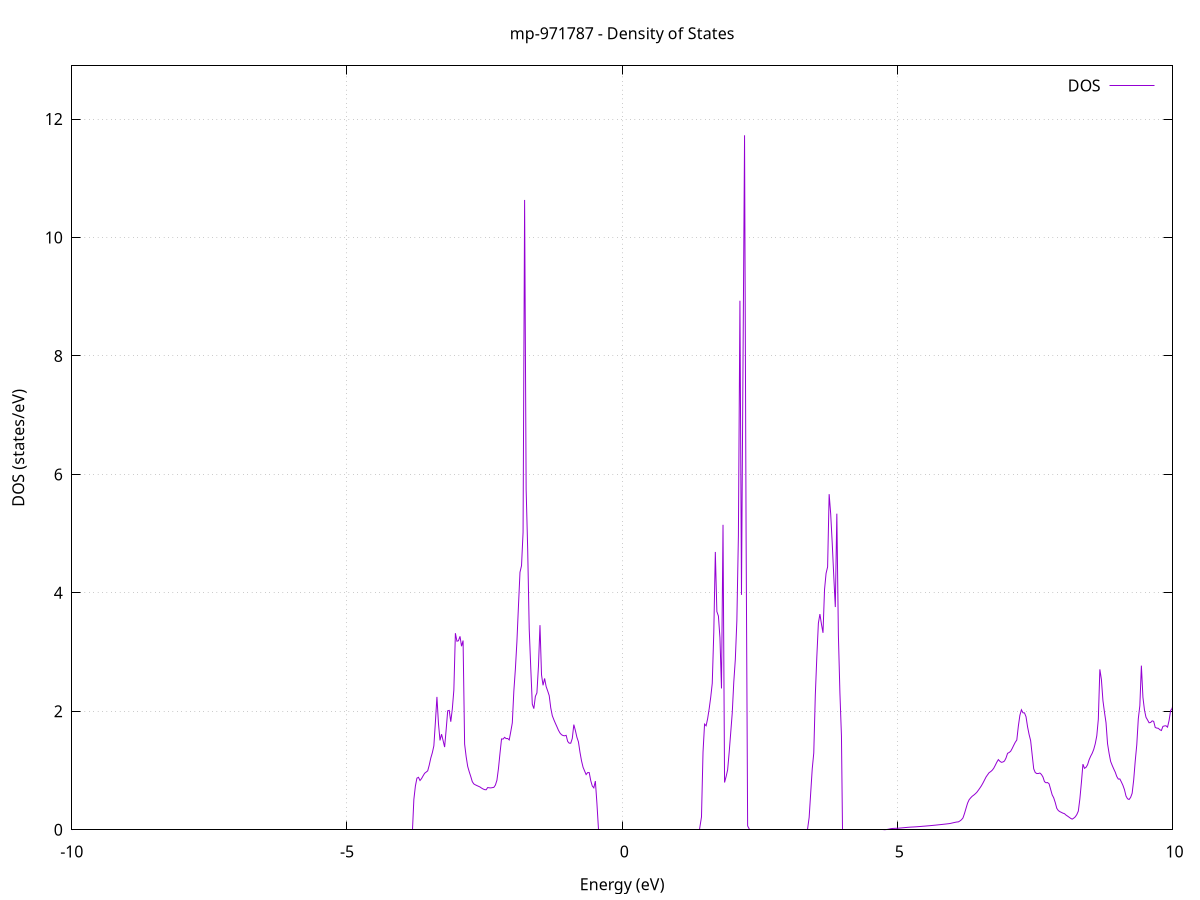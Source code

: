 set title 'mp-971787 - Density of States'
set xlabel 'Energy (eV)'
set ylabel 'DOS (states/eV)'
set grid
set xrange [-10:10]
set yrange [0:12.898]
set xzeroaxis lt -1
set terminal png size 800,600
set output 'mp-971787_dos_gnuplot.png'
plot '-' using 1:2 with lines title 'DOS'
-38.886700 0.000000
-38.858800 0.000000
-38.830800 0.000000
-38.802900 0.000000
-38.774900 0.000000
-38.747000 0.000000
-38.719000 0.000000
-38.691100 0.000000
-38.663100 0.000000
-38.635200 0.000000
-38.607200 0.000000
-38.579300 0.000000
-38.551300 0.000000
-38.523400 0.000000
-38.495400 0.000000
-38.467500 0.000000
-38.439500 0.000000
-38.411600 0.000000
-38.383600 0.000000
-38.355700 0.000000
-38.327800 0.000000
-38.299800 0.000000
-38.271900 0.000000
-38.243900 0.000000
-38.216000 0.000000
-38.188000 0.000000
-38.160100 0.000000
-38.132100 0.000000
-38.104200 0.000000
-38.076200 0.000000
-38.048300 0.000000
-38.020300 0.000000
-37.992400 0.000000
-37.964400 0.000000
-37.936500 0.000000
-37.908500 0.000000
-37.880600 0.000000
-37.852600 0.000000
-37.824700 0.000000
-37.796700 0.000000
-37.768800 0.000000
-37.740900 0.000000
-37.712900 0.000000
-37.685000 0.000000
-37.657000 0.000000
-37.629100 0.000000
-37.601100 0.000000
-37.573200 0.000000
-37.545200 0.000000
-37.517300 0.000000
-37.489300 0.000000
-37.461400 0.000000
-37.433400 0.000000
-37.405500 0.000000
-37.377500 0.000000
-37.349600 0.000000
-37.321600 0.000000
-37.293700 0.000000
-37.265700 0.000000
-37.237800 0.000000
-37.209800 0.000000
-37.181900 0.000000
-37.154000 0.000000
-37.126000 0.000000
-37.098100 0.000000
-37.070100 0.000000
-37.042200 0.000000
-37.014200 0.000000
-36.986300 0.000000
-36.958300 0.000000
-36.930400 0.000000
-36.902400 0.000000
-36.874500 0.000000
-36.846500 0.000000
-36.818600 0.000000
-36.790600 0.000000
-36.762700 0.000000
-36.734700 0.000000
-36.706800 0.000000
-36.678800 0.000000
-36.650900 0.000000
-36.623000 0.000000
-36.595000 0.000000
-36.567100 0.000000
-36.539100 0.000000
-36.511200 0.000000
-36.483200 0.000000
-36.455300 0.000000
-36.427300 0.000000
-36.399400 0.000000
-36.371400 0.000000
-36.343500 130.923400
-36.315500 0.000000
-36.287600 0.000000
-36.259600 0.000000
-36.231700 0.000000
-36.203700 0.000000
-36.175800 0.000000
-36.147800 0.000000
-36.119900 0.000000
-36.091900 0.000000
-36.064000 0.000000
-36.036100 0.000000
-36.008100 0.000000
-35.980200 0.000000
-35.952200 0.000000
-35.924300 0.000000
-35.896300 0.000000
-35.868400 0.000000
-35.840400 0.000000
-35.812500 0.000000
-35.784500 0.000000
-35.756600 0.000000
-35.728600 0.000000
-35.700700 0.000000
-35.672700 0.000000
-35.644800 0.000000
-35.616800 0.000000
-35.588900 0.000000
-35.560900 0.000000
-35.533000 0.000000
-35.505000 0.000000
-35.477100 0.000000
-35.449200 0.000000
-35.421200 0.000000
-35.393300 0.000000
-35.365300 0.000000
-35.337400 0.000000
-35.309400 0.000000
-35.281500 0.000000
-35.253500 0.000000
-35.225600 0.000000
-35.197600 0.000000
-35.169700 0.000000
-35.141700 0.000000
-35.113800 0.000000
-35.085800 0.000000
-35.057900 0.000000
-35.029900 0.000000
-35.002000 0.000000
-34.974000 0.000000
-34.946100 0.000000
-34.918100 0.000000
-34.890200 0.000000
-34.862300 0.000000
-34.834300 0.000000
-34.806400 0.000000
-34.778400 0.000000
-34.750500 0.000000
-34.722500 0.000000
-34.694600 0.000000
-34.666600 0.000000
-34.638700 0.000000
-34.610700 0.000000
-34.582800 0.000000
-34.554800 0.000000
-34.526900 0.000000
-34.498900 0.000000
-34.471000 0.000000
-34.443000 0.000000
-34.415100 0.000000
-34.387100 0.000000
-34.359200 0.000000
-34.331300 0.000000
-34.303300 0.000000
-34.275400 0.000000
-34.247400 0.000000
-34.219500 0.000000
-34.191500 0.000000
-34.163600 0.000000
-34.135600 0.000000
-34.107700 0.000000
-34.079700 0.000000
-34.051800 0.000000
-34.023800 0.000000
-33.995900 0.000000
-33.967900 0.000000
-33.940000 0.000000
-33.912000 0.000000
-33.884100 0.000000
-33.856100 0.000000
-33.828200 0.000000
-33.800200 0.000000
-33.772300 0.000000
-33.744400 0.000000
-33.716400 0.000000
-33.688500 0.000000
-33.660500 0.000000
-33.632600 0.000000
-33.604600 0.000000
-33.576700 0.000000
-33.548700 0.000000
-33.520800 0.000000
-33.492800 0.000000
-33.464900 0.000000
-33.436900 0.000000
-33.409000 0.000000
-33.381000 0.000000
-33.353100 0.000000
-33.325100 0.000000
-33.297200 0.000000
-33.269200 0.000000
-33.241300 0.000000
-33.213300 0.000000
-33.185400 0.000000
-33.157500 0.000000
-33.129500 0.000000
-33.101600 0.000000
-33.073600 0.000000
-33.045700 0.000000
-33.017700 0.000000
-32.989800 0.000000
-32.961800 0.000000
-32.933900 0.000000
-32.905900 0.000000
-32.878000 0.000000
-32.850000 0.000000
-32.822100 0.000000
-32.794100 0.000000
-32.766200 0.000000
-32.738200 0.000000
-32.710300 0.000000
-32.682300 0.000000
-32.654400 0.000000
-32.626400 0.000000
-32.598500 0.000000
-32.570600 0.000000
-32.542600 0.000000
-32.514700 0.000000
-32.486700 0.000000
-32.458800 0.000000
-32.430800 0.000000
-32.402900 0.000000
-32.374900 0.000000
-32.347000 0.000000
-32.319000 0.000000
-32.291100 0.000000
-32.263100 0.000000
-32.235200 0.000000
-32.207200 0.000000
-32.179300 0.000000
-32.151300 0.000000
-32.123400 0.000000
-32.095400 0.000000
-32.067500 0.000000
-32.039500 0.000000
-32.011600 0.000000
-31.983700 0.000000
-31.955700 0.000000
-31.927800 0.000000
-31.899800 0.000000
-31.871900 0.000000
-31.843900 0.000000
-31.816000 0.000000
-31.788000 0.000000
-31.760100 0.000000
-31.732100 0.000000
-31.704200 0.000000
-31.676200 0.000000
-31.648300 0.000000
-31.620300 0.000000
-31.592400 0.000000
-31.564400 0.000000
-31.536500 0.000000
-31.508500 0.000000
-31.480600 0.000000
-31.452700 0.000000
-31.424700 0.000000
-31.396800 0.000000
-31.368800 0.000000
-31.340900 0.000000
-31.312900 0.000000
-31.285000 0.000000
-31.257000 0.000000
-31.229100 0.000000
-31.201100 0.000000
-31.173200 0.000000
-31.145200 0.000000
-31.117300 0.000000
-31.089300 0.000000
-31.061400 0.000000
-31.033400 0.000000
-31.005500 0.000000
-30.977500 0.000000
-30.949600 0.000000
-30.921600 0.000000
-30.893700 0.000000
-30.865800 0.000000
-30.837800 0.000000
-30.809900 0.000000
-30.781900 0.000000
-30.754000 0.000000
-30.726000 0.000000
-30.698100 0.000000
-30.670100 0.000000
-30.642200 0.000000
-30.614200 0.000000
-30.586300 0.000000
-30.558300 0.000000
-30.530400 0.000000
-30.502400 0.000000
-30.474500 0.000000
-30.446500 0.000000
-30.418600 0.000000
-30.390600 0.000000
-30.362700 0.000000
-30.334700 0.000000
-30.306800 0.000000
-30.278900 0.000000
-30.250900 0.000000
-30.223000 0.000000
-30.195000 0.000000
-30.167100 0.000000
-30.139100 0.000000
-30.111200 0.000000
-30.083200 0.000000
-30.055300 0.000000
-30.027300 0.000000
-29.999400 0.000000
-29.971400 0.000000
-29.943500 0.000000
-29.915500 0.000000
-29.887600 0.000000
-29.859600 0.000000
-29.831700 0.000000
-29.803700 0.000000
-29.775800 0.000000
-29.747800 0.000000
-29.719900 0.000000
-29.692000 0.000000
-29.664000 0.000000
-29.636100 0.000000
-29.608100 0.000000
-29.580200 0.000000
-29.552200 0.000000
-29.524300 0.000000
-29.496300 0.000000
-29.468400 0.000000
-29.440400 0.000000
-29.412500 0.000000
-29.384500 0.000000
-29.356600 0.000000
-29.328600 0.000000
-29.300700 0.000000
-29.272700 0.000000
-29.244800 0.000000
-29.216800 0.000000
-29.188900 0.000000
-29.161000 0.000000
-29.133000 0.000000
-29.105100 0.000000
-29.077100 0.000000
-29.049200 0.000000
-29.021200 0.000000
-28.993300 0.000000
-28.965300 0.000000
-28.937400 0.000000
-28.909400 0.000000
-28.881500 0.000000
-28.853500 0.000000
-28.825600 0.000000
-28.797600 0.000000
-28.769700 0.000000
-28.741700 0.000000
-28.713800 0.000000
-28.685800 0.000000
-28.657900 0.000000
-28.629900 0.000000
-28.602000 0.000000
-28.574100 0.000000
-28.546100 0.000000
-28.518200 0.000000
-28.490200 0.000000
-28.462300 0.000000
-28.434300 0.000000
-28.406400 0.000000
-28.378400 0.000000
-28.350500 0.000000
-28.322500 0.000000
-28.294600 0.000000
-28.266600 0.000000
-28.238700 0.000000
-28.210700 0.000000
-28.182800 0.000000
-28.154800 0.000000
-28.126900 0.000000
-28.098900 0.000000
-28.071000 0.000000
-28.043000 0.000000
-28.015100 0.000000
-27.987200 0.000000
-27.959200 0.000000
-27.931300 0.000000
-27.903300 0.000000
-27.875400 0.000000
-27.847400 0.000000
-27.819500 0.000000
-27.791500 0.000000
-27.763600 0.000000
-27.735600 0.000000
-27.707700 0.000000
-27.679700 0.000000
-27.651800 0.000000
-27.623800 0.000000
-27.595900 0.000000
-27.567900 0.000000
-27.540000 0.000000
-27.512000 0.000000
-27.484100 0.000000
-27.456100 0.000000
-27.428200 0.000000
-27.400300 0.000000
-27.372300 0.000000
-27.344400 0.000000
-27.316400 0.000000
-27.288500 0.000000
-27.260500 0.000000
-27.232600 0.000000
-27.204600 0.000000
-27.176700 0.000000
-27.148700 0.000000
-27.120800 0.000000
-27.092800 0.000000
-27.064900 0.000000
-27.036900 0.000000
-27.009000 0.000000
-26.981000 0.000000
-26.953100 0.000000
-26.925100 0.000000
-26.897200 0.000000
-26.869200 0.000000
-26.841300 0.000000
-26.813400 0.000000
-26.785400 0.000000
-26.757500 0.000000
-26.729500 0.000000
-26.701600 0.000000
-26.673600 0.000000
-26.645700 0.000000
-26.617700 0.000000
-26.589800 0.000000
-26.561800 0.000000
-26.533900 0.000000
-26.505900 0.000000
-26.478000 0.000000
-26.450000 0.000000
-26.422100 0.000000
-26.394100 0.000000
-26.366200 0.000000
-26.338200 0.000000
-26.310300 0.000000
-26.282400 0.000000
-26.254400 0.000000
-26.226500 0.000000
-26.198500 0.000000
-26.170600 0.000000
-26.142600 0.000000
-26.114700 0.000000
-26.086700 0.000000
-26.058800 0.000000
-26.030800 0.000000
-26.002900 0.000000
-25.974900 0.000000
-25.947000 0.000000
-25.919000 0.000000
-25.891100 0.000000
-25.863100 0.000000
-25.835200 0.000000
-25.807200 0.000000
-25.779300 0.000000
-25.751300 0.000000
-25.723400 0.000000
-25.695500 0.000000
-25.667500 0.000000
-25.639600 0.000000
-25.611600 0.000000
-25.583700 0.000000
-25.555700 0.000000
-25.527800 0.000000
-25.499800 0.000000
-25.471900 0.000000
-25.443900 0.000000
-25.416000 0.000000
-25.388000 0.000000
-25.360100 0.000000
-25.332100 0.000000
-25.304200 0.000000
-25.276200 0.000000
-25.248300 0.000000
-25.220300 0.000000
-25.192400 0.000000
-25.164400 0.000000
-25.136500 0.000000
-25.108600 0.000000
-25.080600 0.000000
-25.052700 0.000000
-25.024700 0.000000
-24.996800 0.000000
-24.968800 0.000000
-24.940900 0.000000
-24.912900 0.000000
-24.885000 0.000000
-24.857000 0.000000
-24.829100 0.000000
-24.801100 0.000000
-24.773200 0.000000
-24.745200 0.000000
-24.717300 0.000000
-24.689300 0.000000
-24.661400 0.000000
-24.633400 0.000000
-24.605500 0.000000
-24.577500 0.000000
-24.549600 0.000000
-24.521700 0.000000
-24.493700 0.000000
-24.465800 0.000000
-24.437800 0.000000
-24.409900 0.000000
-24.381900 0.000000
-24.354000 0.000000
-24.326000 0.000000
-24.298100 0.000000
-24.270100 0.000000
-24.242200 0.000000
-24.214200 0.000000
-24.186300 0.000000
-24.158300 0.000000
-24.130400 0.000000
-24.102400 0.000000
-24.074500 0.000000
-24.046500 0.000000
-24.018600 0.000000
-23.990700 0.000000
-23.962700 0.000000
-23.934800 0.000000
-23.906800 0.000000
-23.878900 0.000000
-23.850900 0.000000
-23.823000 0.000000
-23.795000 0.000000
-23.767100 0.000000
-23.739100 0.000000
-23.711200 0.000000
-23.683200 0.000000
-23.655300 0.000000
-23.627300 0.000000
-23.599400 0.000000
-23.571400 0.000000
-23.543500 0.000000
-23.515500 0.000000
-23.487600 0.000000
-23.459600 0.000000
-23.431700 0.000000
-23.403800 0.000000
-23.375800 0.000000
-23.347900 0.000000
-23.319900 0.000000
-23.292000 0.000000
-23.264000 0.000000
-23.236100 0.000000
-23.208100 0.000000
-23.180200 0.000000
-23.152200 0.000000
-23.124300 0.000000
-23.096300 0.000000
-23.068400 0.000000
-23.040400 0.000000
-23.012500 0.000000
-22.984500 0.000000
-22.956600 0.000000
-22.928600 0.000000
-22.900700 0.000000
-22.872700 0.000000
-22.844800 0.000000
-22.816900 0.000000
-22.788900 0.000000
-22.761000 0.000000
-22.733000 0.000000
-22.705100 0.000000
-22.677100 0.000000
-22.649200 0.000000
-22.621200 0.000000
-22.593300 0.000000
-22.565300 0.000000
-22.537400 0.000000
-22.509400 0.000000
-22.481500 0.000000
-22.453500 0.000000
-22.425600 0.000000
-22.397600 0.000000
-22.369700 0.000000
-22.341700 0.000000
-22.313800 0.000000
-22.285800 0.000000
-22.257900 0.000000
-22.230000 0.000000
-22.202000 0.000000
-22.174100 0.000000
-22.146100 0.000000
-22.118200 0.000000
-22.090200 0.000000
-22.062300 0.000000
-22.034300 0.000000
-22.006400 0.000000
-21.978400 0.000000
-21.950500 0.000000
-21.922500 0.000000
-21.894600 0.000000
-21.866600 0.000000
-21.838700 0.000000
-21.810700 0.000000
-21.782800 0.000000
-21.754800 0.000000
-21.726900 0.000000
-21.699000 0.000000
-21.671000 0.000000
-21.643100 0.000000
-21.615100 0.000000
-21.587200 0.000000
-21.559200 0.000000
-21.531300 0.000000
-21.503300 0.000000
-21.475400 0.000000
-21.447400 0.000000
-21.419500 0.000000
-21.391500 0.000000
-21.363600 0.000000
-21.335600 0.000000
-21.307700 0.000000
-21.279700 0.000000
-21.251800 0.000000
-21.223800 0.000000
-21.195900 0.000000
-21.167900 0.000000
-21.140000 0.000000
-21.112100 0.000000
-21.084100 0.000000
-21.056200 0.000000
-21.028200 0.000000
-21.000300 0.000000
-20.972300 0.000000
-20.944400 0.000000
-20.916400 0.000000
-20.888500 0.000000
-20.860500 0.000000
-20.832600 0.000000
-20.804600 0.000000
-20.776700 0.000000
-20.748700 0.000000
-20.720800 0.000000
-20.692800 0.000000
-20.664900 0.000000
-20.636900 0.000000
-20.609000 0.000000
-20.581000 0.000000
-20.553100 0.000000
-20.525200 0.000000
-20.497200 0.000000
-20.469300 0.000000
-20.441300 0.000000
-20.413400 0.000000
-20.385400 0.000000
-20.357500 0.000000
-20.329500 0.000000
-20.301600 0.000000
-20.273600 0.000000
-20.245700 0.000000
-20.217700 0.000000
-20.189800 0.000000
-20.161800 0.000000
-20.133900 0.000000
-20.105900 0.000000
-20.078000 0.000000
-20.050000 0.000000
-20.022100 0.000000
-19.994100 0.000000
-19.966200 0.000000
-19.938300 0.000000
-19.910300 0.000000
-19.882400 0.000000
-19.854400 0.000000
-19.826500 0.000000
-19.798500 0.000000
-19.770600 0.000000
-19.742600 0.000000
-19.714700 0.000000
-19.686700 0.000000
-19.658800 0.000000
-19.630800 0.000000
-19.602900 0.000000
-19.574900 0.000000
-19.547000 0.000000
-19.519000 0.000000
-19.491100 0.000000
-19.463100 0.000000
-19.435200 0.000000
-19.407200 0.000000
-19.379300 0.000000
-19.351400 0.000000
-19.323400 0.000000
-19.295500 0.000000
-19.267500 0.000000
-19.239600 0.000000
-19.211600 0.000000
-19.183700 0.000000
-19.155700 0.000000
-19.127800 0.000000
-19.099800 0.000000
-19.071900 0.000000
-19.043900 0.000000
-19.016000 0.000000
-18.988000 0.000000
-18.960100 0.000000
-18.932100 0.000000
-18.904200 0.000000
-18.876200 0.000000
-18.848300 0.000000
-18.820400 0.000000
-18.792400 0.000000
-18.764500 0.000000
-18.736500 0.000000
-18.708600 0.000000
-18.680600 0.000000
-18.652700 0.000000
-18.624700 0.000000
-18.596800 0.000000
-18.568800 0.000000
-18.540900 0.000000
-18.512900 0.000000
-18.485000 0.000000
-18.457000 0.000000
-18.429100 0.000000
-18.401100 0.000000
-18.373200 0.000000
-18.345200 0.000000
-18.317300 0.000000
-18.289300 0.000000
-18.261400 0.000000
-18.233500 0.000000
-18.205500 0.000000
-18.177600 0.000000
-18.149600 0.000000
-18.121700 0.000000
-18.093700 0.000000
-18.065800 0.000000
-18.037800 0.000000
-18.009900 0.000000
-17.981900 0.000000
-17.954000 0.000000
-17.926000 0.000000
-17.898100 0.000000
-17.870100 0.000000
-17.842200 0.000000
-17.814200 0.000000
-17.786300 0.000000
-17.758300 0.000000
-17.730400 0.000000
-17.702400 0.000000
-17.674500 0.000000
-17.646600 0.000000
-17.618600 0.000000
-17.590700 0.000000
-17.562700 0.000000
-17.534800 0.000000
-17.506800 0.000000
-17.478900 0.000000
-17.450900 0.000000
-17.423000 0.000000
-17.395000 0.000000
-17.367100 0.000000
-17.339100 0.000000
-17.311200 0.000000
-17.283200 0.000000
-17.255300 0.000000
-17.227300 0.000000
-17.199400 0.000000
-17.171400 0.000000
-17.143500 0.000000
-17.115500 0.000000
-17.087600 0.000000
-17.059700 0.000000
-17.031700 0.000000
-17.003800 0.000000
-16.975800 0.000000
-16.947900 0.000000
-16.919900 0.000000
-16.892000 0.000000
-16.864000 0.000000
-16.836100 0.000000
-16.808100 0.000000
-16.780200 0.000000
-16.752200 0.000000
-16.724300 0.000000
-16.696300 0.000000
-16.668400 0.000000
-16.640400 0.000000
-16.612500 0.000000
-16.584500 0.000000
-16.556600 0.000000
-16.528700 0.000000
-16.500700 0.000000
-16.472800 0.000000
-16.444800 0.000000
-16.416900 0.000000
-16.388900 0.000000
-16.361000 0.000000
-16.333000 0.000000
-16.305100 0.000000
-16.277100 0.000000
-16.249200 0.000000
-16.221200 0.000000
-16.193300 0.000000
-16.165300 0.000000
-16.137400 0.000000
-16.109400 0.000000
-16.081500 0.000000
-16.053500 0.000000
-16.025600 0.000000
-15.997600 0.000000
-15.969700 0.000000
-15.941800 0.000000
-15.913800 0.000000
-15.885900 0.000000
-15.857900 0.000000
-15.830000 0.000000
-15.802000 0.000000
-15.774100 0.000000
-15.746100 0.000000
-15.718200 0.000000
-15.690200 0.000000
-15.662300 0.000000
-15.634300 0.000000
-15.606400 0.000000
-15.578400 0.000000
-15.550500 0.000000
-15.522500 0.000000
-15.494600 0.000000
-15.466600 0.000000
-15.438700 0.000000
-15.410700 0.000000
-15.382800 0.000000
-15.354900 0.000000
-15.326900 0.000000
-15.299000 0.000000
-15.271000 0.000000
-15.243100 0.000000
-15.215100 0.000000
-15.187200 0.000000
-15.159200 0.000000
-15.131300 0.000000
-15.103300 0.000000
-15.075400 0.000000
-15.047400 0.000000
-15.019500 0.000000
-14.991500 0.000000
-14.963600 0.000000
-14.935600 0.000000
-14.907700 0.000000
-14.879700 0.000000
-14.851800 0.000000
-14.823800 0.000000
-14.795900 0.000000
-14.768000 0.000000
-14.740000 0.000000
-14.712100 0.000000
-14.684100 0.000000
-14.656200 0.000000
-14.628200 0.000000
-14.600300 0.000000
-14.572300 0.000000
-14.544400 0.000000
-14.516400 0.000000
-14.488500 0.000000
-14.460500 0.000000
-14.432600 0.000000
-14.404600 0.000000
-14.376700 0.000000
-14.348700 0.000000
-14.320800 0.000000
-14.292800 0.000000
-14.264900 0.000000
-14.236900 0.000000
-14.209000 0.000000
-14.181100 0.000000
-14.153100 0.000000
-14.125200 0.000000
-14.097200 0.268900
-14.069300 0.613100
-14.041300 0.753400
-14.013400 0.776700
-13.985400 0.812700
-13.957500 0.829100
-13.929500 0.857600
-13.901600 0.894600
-13.873600 0.920800
-13.845700 0.958600
-13.817700 1.001900
-13.789800 1.051400
-13.761800 1.101700
-13.733900 1.151500
-13.705900 1.229300
-13.678000 1.320600
-13.650100 1.397400
-13.622100 1.507400
-13.594200 1.690600
-13.566200 1.841300
-13.538300 2.071200
-13.510300 2.958700
-13.482400 4.641300
-13.454400 7.249600
-13.426500 6.726100
-13.398500 17.163800
-13.370600 10.562800
-13.342600 0.000000
-13.314700 0.000000
-13.286700 0.000000
-13.258800 0.000000
-13.230800 0.000000
-13.202900 0.000000
-13.174900 0.000000
-13.147000 0.000000
-13.119000 0.000000
-13.091100 0.000000
-13.063200 0.000000
-13.035200 0.000000
-13.007300 0.000000
-12.979300 0.000000
-12.951400 0.000000
-12.923400 0.000000
-12.895500 0.000000
-12.867500 0.000000
-12.839600 0.000000
-12.811600 0.000000
-12.783700 0.000000
-12.755700 0.000000
-12.727800 0.000000
-12.699800 0.000000
-12.671900 0.000000
-12.643900 0.000000
-12.616000 0.000000
-12.588000 0.000000
-12.560100 0.000000
-12.532100 0.000000
-12.504200 0.000000
-12.476300 0.000000
-12.448300 0.000000
-12.420400 0.000000
-12.392400 0.000000
-12.364500 0.000000
-12.336500 0.000000
-12.308600 0.000000
-12.280600 0.000000
-12.252700 0.000000
-12.224700 0.000000
-12.196800 0.000000
-12.168800 0.000000
-12.140900 0.000000
-12.112900 0.000000
-12.085000 0.000000
-12.057000 0.000000
-12.029100 0.000000
-12.001100 0.000000
-11.973200 0.000000
-11.945200 0.000000
-11.917300 0.000000
-11.889400 0.000000
-11.861400 0.000000
-11.833500 0.000000
-11.805500 0.000000
-11.777600 0.000000
-11.749600 0.000000
-11.721700 0.000000
-11.693700 0.000000
-11.665800 0.000000
-11.637800 0.000000
-11.609900 0.000000
-11.581900 0.000000
-11.554000 0.000000
-11.526000 0.000000
-11.498100 0.000000
-11.470100 0.000000
-11.442200 0.000000
-11.414200 0.000000
-11.386300 0.000000
-11.358400 0.000000
-11.330400 0.000000
-11.302500 0.000000
-11.274500 0.000000
-11.246600 0.000000
-11.218600 0.000000
-11.190700 0.000000
-11.162700 0.000000
-11.134800 0.000000
-11.106800 0.000000
-11.078900 0.000000
-11.050900 0.000000
-11.023000 0.000000
-10.995000 0.000000
-10.967100 0.000000
-10.939100 0.000000
-10.911200 0.000000
-10.883200 0.000000
-10.855300 0.000000
-10.827300 0.000000
-10.799400 0.000000
-10.771500 0.000000
-10.743500 0.000000
-10.715600 0.000000
-10.687600 0.000000
-10.659700 0.000000
-10.631700 0.000000
-10.603800 0.000000
-10.575800 0.000000
-10.547900 0.000000
-10.519900 0.000000
-10.492000 0.000000
-10.464000 0.000000
-10.436100 0.000000
-10.408100 0.000000
-10.380200 0.000000
-10.352200 0.000000
-10.324300 0.000000
-10.296300 0.000000
-10.268400 0.000000
-10.240400 0.000000
-10.212500 0.000000
-10.184600 0.000000
-10.156600 0.000000
-10.128700 0.000000
-10.100700 0.000000
-10.072800 0.000000
-10.044800 0.000000
-10.016900 0.000000
-9.988900 0.000000
-9.961000 0.000000
-9.933000 0.000000
-9.905100 0.000000
-9.877100 0.000000
-9.849200 0.000000
-9.821200 0.000000
-9.793300 0.000000
-9.765300 0.000000
-9.737400 0.000000
-9.709400 0.000000
-9.681500 0.000000
-9.653500 0.000000
-9.625600 0.000000
-9.597700 0.000000
-9.569700 0.000000
-9.541800 0.000000
-9.513800 0.000000
-9.485900 0.000000
-9.457900 0.000000
-9.430000 0.000000
-9.402000 0.000000
-9.374100 0.000000
-9.346100 0.000000
-9.318200 0.000000
-9.290200 0.000000
-9.262300 0.000000
-9.234300 0.000000
-9.206400 0.000000
-9.178400 0.000000
-9.150500 0.000000
-9.122500 0.000000
-9.094600 0.000000
-9.066600 0.000000
-9.038700 0.000000
-9.010800 0.000000
-8.982800 0.000000
-8.954900 0.000000
-8.926900 0.000000
-8.899000 0.000000
-8.871000 0.000000
-8.843100 0.000000
-8.815100 0.000000
-8.787200 0.000000
-8.759200 0.000000
-8.731300 0.000000
-8.703300 0.000000
-8.675400 0.000000
-8.647400 0.000000
-8.619500 0.000000
-8.591500 0.000000
-8.563600 0.000000
-8.535600 0.000000
-8.507700 0.000000
-8.479800 0.000000
-8.451800 0.000000
-8.423900 0.000000
-8.395900 0.000000
-8.368000 0.000000
-8.340000 0.000000
-8.312100 0.000000
-8.284100 0.000000
-8.256200 0.000000
-8.228200 0.000000
-8.200300 0.000000
-8.172300 0.000000
-8.144400 0.000000
-8.116400 0.000000
-8.088500 0.000000
-8.060500 0.000000
-8.032600 0.000000
-8.004600 0.000000
-7.976700 0.000000
-7.948700 0.000000
-7.920800 0.000000
-7.892900 0.000000
-7.864900 0.000000
-7.837000 0.000000
-7.809000 0.000000
-7.781100 0.000000
-7.753100 0.000000
-7.725200 0.000000
-7.697200 0.000000
-7.669300 0.000000
-7.641300 0.000000
-7.613400 0.000000
-7.585400 0.000000
-7.557500 0.000000
-7.529500 0.000000
-7.501600 0.000000
-7.473600 0.000000
-7.445700 0.000000
-7.417700 0.000000
-7.389800 0.000000
-7.361800 0.000000
-7.333900 0.000000
-7.306000 0.000000
-7.278000 0.000000
-7.250100 0.000000
-7.222100 0.000000
-7.194200 0.000000
-7.166200 0.000000
-7.138300 0.000000
-7.110300 0.000000
-7.082400 0.000000
-7.054400 0.000000
-7.026500 0.000000
-6.998500 0.000000
-6.970600 0.000000
-6.942600 0.000000
-6.914700 0.000000
-6.886700 0.000000
-6.858800 0.000000
-6.830800 0.000000
-6.802900 0.000000
-6.774900 0.000000
-6.747000 0.000000
-6.719100 0.000000
-6.691100 0.000000
-6.663200 0.000000
-6.635200 0.000000
-6.607300 0.000000
-6.579300 0.000000
-6.551400 0.000000
-6.523400 0.000000
-6.495500 0.000000
-6.467500 0.000000
-6.439600 0.000000
-6.411600 0.000000
-6.383700 0.000000
-6.355700 0.000000
-6.327800 0.000000
-6.299800 0.000000
-6.271900 0.000000
-6.243900 0.000000
-6.216000 0.000000
-6.188100 0.000000
-6.160100 0.000000
-6.132200 0.000000
-6.104200 0.000000
-6.076300 0.000000
-6.048300 0.000000
-6.020400 0.000000
-5.992400 0.000000
-5.964500 0.000000
-5.936500 0.000000
-5.908600 0.000000
-5.880600 0.000000
-5.852700 0.000000
-5.824700 0.000000
-5.796800 0.000000
-5.768800 0.000000
-5.740900 0.000000
-5.712900 0.000000
-5.685000 0.000000
-5.657000 0.000000
-5.629100 0.000000
-5.601200 0.000000
-5.573200 0.000000
-5.545300 0.000000
-5.517300 0.000000
-5.489400 0.000000
-5.461400 0.000000
-5.433500 0.000000
-5.405500 0.000000
-5.377600 0.000000
-5.349600 0.000000
-5.321700 0.000000
-5.293700 0.000000
-5.265800 0.000000
-5.237800 0.000000
-5.209900 0.000000
-5.181900 0.000000
-5.154000 0.000000
-5.126000 0.000000
-5.098100 0.000000
-5.070100 0.000000
-5.042200 0.000000
-5.014300 0.000000
-4.986300 0.000000
-4.958400 0.000000
-4.930400 0.000000
-4.902500 0.000000
-4.874500 0.000000
-4.846600 0.000000
-4.818600 0.000000
-4.790700 0.000000
-4.762700 0.000000
-4.734800 0.000000
-4.706800 0.000000
-4.678900 0.000000
-4.650900 0.000000
-4.623000 0.000000
-4.595000 0.000000
-4.567100 0.000000
-4.539100 0.000000
-4.511200 0.000000
-4.483200 0.000000
-4.455300 0.000000
-4.427400 0.000000
-4.399400 0.000000
-4.371500 0.000000
-4.343500 0.000000
-4.315600 0.000000
-4.287600 0.000000
-4.259700 0.000000
-4.231700 0.000000
-4.203800 0.000000
-4.175800 0.000000
-4.147900 0.000000
-4.119900 0.000000
-4.092000 0.000000
-4.064000 0.000000
-4.036100 0.000000
-4.008100 0.000000
-3.980200 0.000000
-3.952200 0.000000
-3.924300 0.000000
-3.896300 0.000000
-3.868400 0.000000
-3.840500 0.000000
-3.812500 0.000000
-3.784600 0.511900
-3.756600 0.739300
-3.728700 0.871600
-3.700700 0.886000
-3.672800 0.831700
-3.644800 0.864300
-3.616900 0.910600
-3.588900 0.953800
-3.561000 0.973900
-3.533000 0.995200
-3.505100 1.092100
-3.477100 1.210900
-3.449200 1.299400
-3.421200 1.417400
-3.393300 1.817000
-3.365300 2.243300
-3.337400 1.791700
-3.309500 1.509300
-3.281500 1.614000
-3.253600 1.507600
-3.225600 1.396500
-3.197700 1.691300
-3.169700 2.008700
-3.141800 2.015700
-3.113800 1.823800
-3.085900 2.038700
-3.057900 2.358800
-3.030000 3.319200
-3.002000 3.183800
-2.974100 3.191500
-2.946100 3.266100
-2.918200 3.099000
-2.890200 3.195300
-2.862300 1.446700
-2.834300 1.234200
-2.806400 1.069700
-2.778400 0.979200
-2.750500 0.899200
-2.722600 0.812100
-2.694600 0.773700
-2.666700 0.758500
-2.638700 0.746200
-2.610800 0.734400
-2.582800 0.722400
-2.554900 0.703800
-2.526900 0.689100
-2.499000 0.678000
-2.471000 0.675400
-2.443100 0.713100
-2.415100 0.708900
-2.387200 0.706900
-2.359200 0.711700
-2.331300 0.716200
-2.303300 0.754000
-2.275400 0.835900
-2.247400 1.034000
-2.219500 1.291000
-2.191500 1.534000
-2.163600 1.531200
-2.135700 1.560700
-2.107700 1.539400
-2.079800 1.541000
-2.051800 1.516900
-2.023900 1.655800
-1.995900 1.804500
-1.968000 2.340500
-1.940000 2.711500
-1.912100 3.177300
-1.884100 3.775800
-1.856200 4.348000
-1.828200 4.459500
-1.800300 5.020600
-1.772300 10.634500
-1.744400 5.747600
-1.716400 4.738800
-1.688500 3.392900
-1.660500 2.734900
-1.632600 2.121100
-1.604600 2.045400
-1.576700 2.252600
-1.548800 2.310700
-1.520800 2.758300
-1.492900 3.454600
-1.464900 2.615300
-1.437000 2.439400
-1.409000 2.555500
-1.381100 2.418300
-1.353100 2.344700
-1.325200 2.265200
-1.297200 2.058200
-1.269300 1.927200
-1.241300 1.859600
-1.213400 1.798300
-1.185400 1.740500
-1.157500 1.680400
-1.129500 1.633900
-1.101600 1.605100
-1.073600 1.591300
-1.045700 1.586700
-1.017800 1.594600
-0.989800 1.492600
-0.961900 1.462000
-0.933900 1.461700
-0.906000 1.541800
-0.878000 1.775500
-0.850100 1.678000
-0.822100 1.562600
-0.794200 1.484300
-0.766200 1.309200
-0.738300 1.164100
-0.710300 1.056100
-0.682400 0.993000
-0.654400 0.932700
-0.626500 0.965700
-0.598500 0.965800
-0.570600 0.830500
-0.542600 0.738600
-0.514700 0.707800
-0.486700 0.822600
-0.458800 0.453000
-0.430900 0.000000
-0.402900 0.000000
-0.375000 0.000000
-0.347000 0.000000
-0.319100 0.000000
-0.291100 0.000000
-0.263200 0.000000
-0.235200 0.000000
-0.207300 0.000000
-0.179300 0.000000
-0.151400 0.000000
-0.123400 0.000000
-0.095500 0.000000
-0.067500 0.000000
-0.039600 0.000000
-0.011600 0.000000
0.016300 0.000000
0.044300 0.000000
0.072200 0.000000
0.100200 0.000000
0.128100 0.000000
0.156000 0.000000
0.184000 0.000000
0.211900 0.000000
0.239900 0.000000
0.267800 0.000000
0.295800 0.000000
0.323700 0.000000
0.351700 0.000000
0.379600 0.000000
0.407600 0.000000
0.435500 0.000000
0.463500 0.000000
0.491400 0.000000
0.519400 0.000000
0.547300 0.000000
0.575300 0.000000
0.603200 0.000000
0.631200 0.000000
0.659100 0.000000
0.687100 0.000000
0.715000 0.000000
0.742900 0.000000
0.770900 0.000000
0.798800 0.000000
0.826800 0.000000
0.854700 0.000000
0.882700 0.000000
0.910600 0.000000
0.938600 0.000000
0.966500 0.000000
0.994500 0.000000
1.022400 0.000000
1.050400 0.000000
1.078300 0.000000
1.106300 0.000000
1.134200 0.000000
1.162200 0.000000
1.190100 0.000000
1.218100 0.000000
1.246000 0.000000
1.273900 0.000000
1.301900 0.000000
1.329800 0.000000
1.357800 0.000000
1.385700 0.000000
1.413700 0.000000
1.441600 0.216400
1.469600 1.312400
1.497500 1.783600
1.525500 1.755800
1.553400 1.876400
1.581400 2.043300
1.609300 2.236300
1.637300 2.472200
1.665200 3.330300
1.693200 4.691100
1.721100 3.684800
1.749100 3.609000
1.777000 3.244900
1.805000 2.386300
1.832900 5.149300
1.860800 0.798600
1.888800 0.897400
1.916700 1.012100
1.944700 1.308100
1.972600 1.636400
2.000600 1.973100
2.028500 2.494200
2.056500 2.875100
2.084400 3.532500
2.112400 4.964300
2.140300 8.931900
2.168300 3.966000
2.196200 7.891100
2.224200 11.725800
2.252100 5.002000
2.280100 0.065600
2.308000 0.000000
2.336000 0.000000
2.363900 0.000000
2.391900 0.000000
2.419800 0.000000
2.447700 0.000000
2.475700 0.000000
2.503600 0.000000
2.531600 0.000000
2.559500 0.000000
2.587500 0.000000
2.615400 0.000000
2.643400 0.000000
2.671300 0.000000
2.699300 0.000000
2.727200 0.000000
2.755200 0.000000
2.783100 0.000000
2.811100 0.000000
2.839000 0.000000
2.867000 0.000000
2.894900 0.000000
2.922900 0.000000
2.950800 0.000000
2.978800 0.000000
3.006700 0.000000
3.034600 0.000000
3.062600 0.000000
3.090500 0.000000
3.118500 0.000000
3.146400 0.000000
3.174400 0.000000
3.202300 0.000000
3.230300 0.000000
3.258200 0.000000
3.286200 0.000000
3.314100 0.000000
3.342100 0.000000
3.370000 0.000000
3.398000 0.208500
3.425900 0.620800
3.453900 1.028100
3.481800 1.296000
3.509800 2.271500
3.537700 2.927000
3.565700 3.488500
3.593600 3.641900
3.621500 3.470700
3.649500 3.325500
3.677400 4.056000
3.705400 4.329100
3.733300 4.438500
3.761300 5.666500
3.789200 5.336100
3.817200 4.838000
3.845100 4.283100
3.873100 3.760700
3.901000 5.337500
3.929000 3.296900
3.956900 2.312700
3.984900 1.582600
4.012800 0.000000
4.040800 0.000000
4.068700 0.000000
4.096700 0.000000
4.124600 0.000000
4.152500 0.000000
4.180500 0.000000
4.208400 0.000000
4.236400 0.000000
4.264300 0.000000
4.292300 0.000000
4.320200 0.000000
4.348200 0.000000
4.376100 0.000000
4.404100 0.000000
4.432000 0.000000
4.460000 0.000000
4.487900 0.000000
4.515900 0.000000
4.543800 0.000000
4.571800 0.000000
4.599700 0.000000
4.627700 0.000000
4.655600 0.000000
4.683600 0.000000
4.711500 0.000000
4.739400 0.000000
4.767400 0.000900
4.795300 0.003200
4.823300 0.006900
4.851200 0.012000
4.879200 0.018400
4.907100 0.021500
4.935100 0.023400
4.963000 0.024700
4.991000 0.025200
5.018900 0.026600
5.046900 0.028900
5.074800 0.031200
5.102800 0.033600
5.130700 0.036100
5.158700 0.038600
5.186600 0.041100
5.214600 0.043200
5.242500 0.045000
5.270500 0.046400
5.298400 0.047700
5.326300 0.049300
5.354300 0.051100
5.382200 0.053100
5.410200 0.055100
5.438100 0.057200
5.466100 0.059400
5.494000 0.061500
5.522000 0.063700
5.549900 0.065900
5.577900 0.068100
5.605800 0.070400
5.633800 0.072900
5.661700 0.075500
5.689700 0.078100
5.717600 0.080800
5.745600 0.083600
5.773500 0.086300
5.801500 0.089100
5.829400 0.091900
5.857400 0.094800
5.885300 0.097700
5.913200 0.100800
5.941200 0.103900
5.969100 0.108100
5.997100 0.114500
6.025000 0.120500
6.053000 0.126100
6.080900 0.131200
6.108900 0.133500
6.136800 0.148500
6.164800 0.168700
6.192700 0.199500
6.220700 0.275200
6.248600 0.363500
6.276600 0.449700
6.304500 0.506700
6.332500 0.538800
6.360400 0.566000
6.388400 0.585100
6.416300 0.607100
6.444200 0.632400
6.472200 0.667500
6.500100 0.704000
6.528100 0.743300
6.556000 0.789200
6.584000 0.839800
6.611900 0.890800
6.639900 0.928200
6.667800 0.964200
6.695800 0.981700
6.723700 1.004600
6.751700 1.038800
6.779600 1.088000
6.807600 1.141000
6.835500 1.184800
6.863500 1.157000
6.891400 1.139000
6.919400 1.144600
6.947300 1.161100
6.975300 1.212700
7.003200 1.291000
7.031100 1.304600
7.059100 1.325400
7.087000 1.372200
7.115000 1.426200
7.142900 1.477200
7.170900 1.516000
7.198800 1.747600
7.226800 1.931700
7.254700 2.026000
7.282700 1.975300
7.310600 1.973700
7.338600 1.908200
7.366500 1.738300
7.394500 1.608400
7.422400 1.504900
7.450400 1.264500
7.478300 1.028700
7.506300 0.966100
7.534200 0.949500
7.562200 0.949900
7.590100 0.957900
7.618000 0.934800
7.646000 0.891800
7.673900 0.812600
7.701900 0.793900
7.729800 0.797500
7.757800 0.776100
7.785700 0.683200
7.813700 0.590300
7.841600 0.540100
7.869600 0.459100
7.897500 0.361900
7.925500 0.324400
7.953400 0.306000
7.981400 0.293700
8.009300 0.280500
8.037300 0.271800
8.065200 0.248000
8.093200 0.230700
8.121100 0.212300
8.149100 0.193400
8.177000 0.179400
8.204900 0.195600
8.232900 0.217700
8.260800 0.255700
8.288800 0.315200
8.316700 0.520600
8.344700 0.797400
8.372600 1.108100
8.400600 1.037700
8.428500 1.054000
8.456500 1.097200
8.484400 1.180900
8.512400 1.241000
8.540300 1.290200
8.568300 1.355600
8.596200 1.450400
8.624200 1.586400
8.652100 1.865300
8.680100 2.708400
8.708000 2.537900
8.736000 2.182900
8.763900 1.986000
8.791800 1.808900
8.819800 1.454100
8.847700 1.290600
8.875700 1.154600
8.903600 1.088900
8.931600 1.028700
8.959500 0.973200
8.987500 0.899800
9.015400 0.856200
9.043400 0.857900
9.071300 0.806700
9.099300 0.750200
9.127200 0.677200
9.155200 0.569300
9.183100 0.523100
9.211100 0.511500
9.239000 0.545800
9.267000 0.616800
9.294900 0.842500
9.322800 1.159800
9.350800 1.434000
9.378700 1.874800
9.406700 2.095400
9.434600 2.771500
9.462600 2.237400
9.490500 2.022400
9.518500 1.899700
9.546400 1.854600
9.574400 1.806700
9.602300 1.811400
9.630300 1.838900
9.658200 1.830400
9.686200 1.727400
9.714100 1.717100
9.742100 1.713100
9.770000 1.689200
9.798000 1.676000
9.825900 1.745700
9.853900 1.753600
9.881800 1.755700
9.909700 1.732700
9.937700 1.844200
9.965600 2.012700
9.993600 2.049500
10.021500 2.194000
10.049500 2.359700
10.077400 2.441000
10.105400 2.447000
10.133300 2.273400
10.161300 2.014400
10.189200 1.815100
10.217200 1.696300
10.245100 1.623000
10.273100 1.574800
10.301000 1.619100
10.329000 1.735000
10.356900 1.678000
10.384900 1.605400
10.412800 1.670100
10.440800 1.543000
10.468700 1.711000
10.496600 1.743300
10.524600 1.755600
10.552500 1.911500
10.580500 2.080300
10.608400 2.432700
10.636400 2.431100
10.664300 2.310500
10.692300 2.060400
10.720200 1.763000
10.748200 1.607200
10.776100 1.654200
10.804100 1.679300
10.832000 1.806200
10.860000 1.904900
10.887900 1.933000
10.915900 1.851300
10.943800 1.749200
10.971800 1.681600
10.999700 1.654200
11.027700 1.546000
11.055600 1.463700
11.083500 1.412300
11.111500 1.349700
11.139400 1.270400
11.167400 1.193400
11.195300 1.110500
11.223300 1.031400
11.251200 0.948600
11.279200 0.836700
11.307100 0.869300
11.335100 0.836300
11.363000 0.822600
11.391000 0.760100
11.418900 0.726300
11.446900 0.701700
11.474800 0.687000
11.502800 0.676700
11.530700 0.670900
11.558700 0.672300
11.586600 0.679800
11.614500 0.674400
11.642500 0.682500
11.670400 0.708300
11.698400 0.732800
11.726300 0.765100
11.754300 0.787600
11.782200 0.756800
11.810200 0.689800
11.838100 0.592700
11.866100 0.614300
11.894000 0.680000
11.922000 0.729200
11.949900 0.794300
11.977900 0.895500
12.005800 1.054400
12.033800 1.225800
12.061700 1.169000
12.089700 1.095000
12.117600 1.043700
12.145600 0.973000
12.173500 0.888100
12.201400 0.842200
12.229400 0.755400
12.257300 0.717900
12.285300 0.709500
12.313200 0.632900
12.341200 0.563100
12.369100 0.517400
12.397100 0.491400
12.425000 0.481500
12.453000 0.475400
12.480900 0.471500
12.508900 0.466800
12.536800 0.459100
12.564800 0.447900
12.592700 0.434900
12.620700 0.424900
12.648600 0.415300
12.676600 0.407000
12.704500 0.399100
12.732500 0.388600
12.760400 0.380900
12.788300 0.373600
12.816300 0.366700
12.844200 0.360300
12.872200 0.354600
12.900100 0.350000
12.928100 0.345900
12.956000 0.342400
12.984000 0.340200
13.011900 0.341600
13.039900 0.341300
13.067800 0.336700
13.095800 0.342000
13.123700 0.357800
13.151700 0.349700
13.179600 0.345800
13.207600 0.346500
13.235500 0.346500
13.263500 0.307800
13.291400 0.292700
13.319400 0.276500
13.347300 0.261700
13.375200 0.250600
13.403200 0.243300
13.431100 0.238200
13.459100 0.233100
13.487000 0.227800
13.515000 0.221900
13.542900 0.215700
13.570900 0.209800
13.598800 0.191300
13.626800 0.183300
13.654700 0.178000
13.682700 0.169600
13.710600 0.160800
13.738600 0.151500
13.766500 0.137500
13.794500 0.122100
13.822400 0.110700
13.850400 0.103900
13.878300 0.096400
13.906300 0.087700
13.934200 0.077900
13.962100 0.068700
13.990100 0.060300
14.018000 0.053100
14.046000 0.045900
14.073900 0.038500
14.101900 0.031800
14.129800 0.025800
14.157800 0.020300
14.185700 0.015400
14.213700 0.009400
14.241600 0.001900
14.269600 0.000000
14.297500 0.000000
14.325500 0.000000
14.353400 0.000000
14.381400 0.000000
14.409300 0.000000
14.437300 0.000000
14.465200 0.000000
14.493100 0.000000
14.521100 0.000000
14.549000 0.000000
14.577000 0.000000
14.604900 0.000000
14.632900 0.000000
14.660800 0.000000
14.688800 0.000000
14.716700 0.000000
14.744700 0.000000
14.772600 0.000000
14.800600 0.000000
14.828500 0.000000
14.856500 0.000000
14.884400 0.000000
14.912400 0.000000
14.940300 0.000000
14.968300 0.000000
14.996200 0.000000
15.024200 0.000000
15.052100 0.000000
15.080000 0.000000
15.108000 0.000000
15.135900 0.000000
15.163900 0.000000
15.191800 0.000000
15.219800 0.000000
15.247700 0.000000
15.275700 0.000000
15.303600 0.000000
15.331600 0.000000
15.359500 0.000000
15.387500 0.000000
15.415400 0.000000
15.443400 0.000000
15.471300 0.000000
15.499300 0.000000
15.527200 0.000000
15.555200 0.000000
15.583100 0.000000
15.611100 0.000000
15.639000 0.000000
15.666900 0.000000
15.694900 0.000000
15.722800 0.000000
15.750800 0.000000
15.778700 0.000000
15.806700 0.000000
15.834600 0.000000
15.862600 0.000000
15.890500 0.000000
15.918500 0.000000
15.946400 0.000000
15.974400 0.000000
16.002300 0.000000
16.030300 0.000000
16.058200 0.000000
16.086200 0.000000
16.114100 0.000000
16.142100 0.000000
16.170000 0.000000
16.198000 0.000000
16.225900 0.000000
16.253800 0.000000
16.281800 0.000000
16.309700 0.000000
16.337700 0.000000
16.365600 0.000000
16.393600 0.000000
16.421500 0.000000
16.449500 0.000000
16.477400 0.000000
16.505400 0.000000
16.533300 0.000000
16.561300 0.000000
16.589200 0.000000
16.617200 0.000000
16.645100 0.000000
16.673100 0.000000
16.701000 0.000000
16.729000 0.000000
16.756900 0.000000
16.784800 0.000000
16.812800 0.000000
16.840700 0.000000
16.868700 0.000000
16.896600 0.000000
16.924600 0.000000
16.952500 0.000000
16.980500 0.000000
17.008400 0.000000
e
